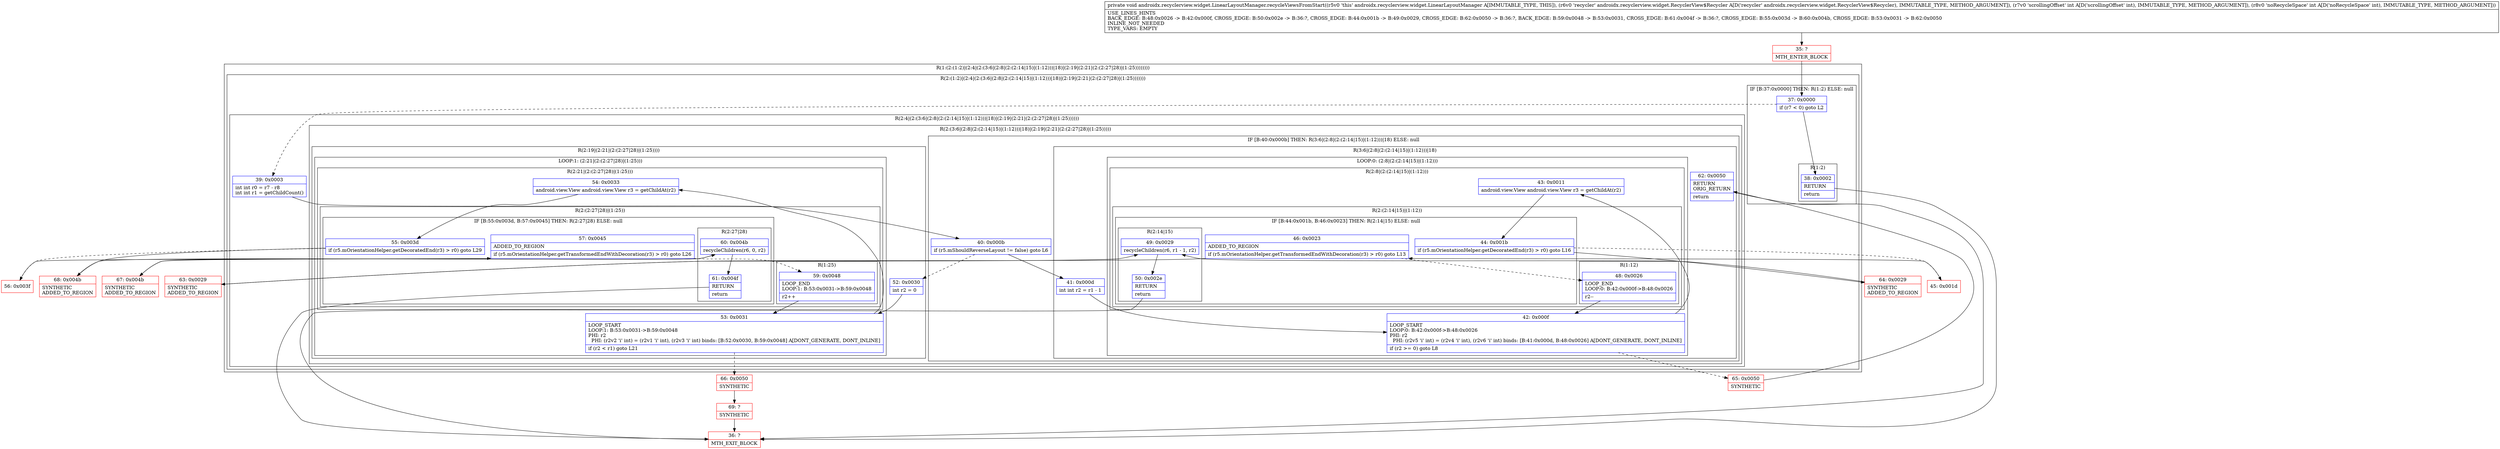 digraph "CFG forandroidx.recyclerview.widget.LinearLayoutManager.recycleViewsFromStart(Landroidx\/recyclerview\/widget\/RecyclerView$Recycler;II)V" {
subgraph cluster_Region_1225642212 {
label = "R(1:(2:(1:2)|(2:4|(2:(3:6|(2:8|(2:(2:14|15)|(1:12)))|18)|(2:19|(2:21|(2:(2:27|28)|(1:25))))))))";
node [shape=record,color=blue];
subgraph cluster_Region_1923001647 {
label = "R(2:(1:2)|(2:4|(2:(3:6|(2:8|(2:(2:14|15)|(1:12)))|18)|(2:19|(2:21|(2:(2:27|28)|(1:25)))))))";
node [shape=record,color=blue];
subgraph cluster_IfRegion_1920628422 {
label = "IF [B:37:0x0000] THEN: R(1:2) ELSE: null";
node [shape=record,color=blue];
Node_37 [shape=record,label="{37\:\ 0x0000|if (r7 \< 0) goto L2\l}"];
subgraph cluster_Region_231212937 {
label = "R(1:2)";
node [shape=record,color=blue];
Node_38 [shape=record,label="{38\:\ 0x0002|RETURN\l|return\l}"];
}
}
subgraph cluster_Region_59725744 {
label = "R(2:4|(2:(3:6|(2:8|(2:(2:14|15)|(1:12)))|18)|(2:19|(2:21|(2:(2:27|28)|(1:25))))))";
node [shape=record,color=blue];
Node_39 [shape=record,label="{39\:\ 0x0003|int int r0 = r7 \- r8\lint int r1 = getChildCount()\l}"];
subgraph cluster_Region_719678500 {
label = "R(2:(3:6|(2:8|(2:(2:14|15)|(1:12)))|18)|(2:19|(2:21|(2:(2:27|28)|(1:25)))))";
node [shape=record,color=blue];
subgraph cluster_IfRegion_764758914 {
label = "IF [B:40:0x000b] THEN: R(3:6|(2:8|(2:(2:14|15)|(1:12)))|18) ELSE: null";
node [shape=record,color=blue];
Node_40 [shape=record,label="{40\:\ 0x000b|if (r5.mShouldReverseLayout != false) goto L6\l}"];
subgraph cluster_Region_1720517398 {
label = "R(3:6|(2:8|(2:(2:14|15)|(1:12)))|18)";
node [shape=record,color=blue];
Node_41 [shape=record,label="{41\:\ 0x000d|int int r2 = r1 \- 1\l}"];
subgraph cluster_LoopRegion_533129888 {
label = "LOOP:0: (2:8|(2:(2:14|15)|(1:12)))";
node [shape=record,color=blue];
Node_42 [shape=record,label="{42\:\ 0x000f|LOOP_START\lLOOP:0: B:42:0x000f\-\>B:48:0x0026\lPHI: r2 \l  PHI: (r2v5 'i' int) = (r2v4 'i' int), (r2v6 'i' int) binds: [B:41:0x000d, B:48:0x0026] A[DONT_GENERATE, DONT_INLINE]\l|if (r2 \>= 0) goto L8\l}"];
subgraph cluster_Region_393055985 {
label = "R(2:8|(2:(2:14|15)|(1:12)))";
node [shape=record,color=blue];
Node_43 [shape=record,label="{43\:\ 0x0011|android.view.View android.view.View r3 = getChildAt(r2)\l}"];
subgraph cluster_Region_209245360 {
label = "R(2:(2:14|15)|(1:12))";
node [shape=record,color=blue];
subgraph cluster_IfRegion_1698029600 {
label = "IF [B:44:0x001b, B:46:0x0023] THEN: R(2:14|15) ELSE: null";
node [shape=record,color=blue];
Node_44 [shape=record,label="{44\:\ 0x001b|if (r5.mOrientationHelper.getDecoratedEnd(r3) \> r0) goto L16\l}"];
Node_46 [shape=record,label="{46\:\ 0x0023|ADDED_TO_REGION\l|if (r5.mOrientationHelper.getTransformedEndWithDecoration(r3) \> r0) goto L13\l}"];
subgraph cluster_Region_1438137752 {
label = "R(2:14|15)";
node [shape=record,color=blue];
Node_49 [shape=record,label="{49\:\ 0x0029|recycleChildren(r6, r1 \- 1, r2)\l}"];
Node_50 [shape=record,label="{50\:\ 0x002e|RETURN\l|return\l}"];
}
}
subgraph cluster_Region_1140985491 {
label = "R(1:12)";
node [shape=record,color=blue];
Node_48 [shape=record,label="{48\:\ 0x0026|LOOP_END\lLOOP:0: B:42:0x000f\-\>B:48:0x0026\l|r2\-\-\l}"];
}
}
}
}
Node_62 [shape=record,label="{62\:\ 0x0050|RETURN\lORIG_RETURN\l|return\l}"];
}
}
subgraph cluster_Region_790755448 {
label = "R(2:19|(2:21|(2:(2:27|28)|(1:25))))";
node [shape=record,color=blue];
Node_52 [shape=record,label="{52\:\ 0x0030|int r2 = 0\l}"];
subgraph cluster_LoopRegion_565893866 {
label = "LOOP:1: (2:21|(2:(2:27|28)|(1:25)))";
node [shape=record,color=blue];
Node_53 [shape=record,label="{53\:\ 0x0031|LOOP_START\lLOOP:1: B:53:0x0031\-\>B:59:0x0048\lPHI: r2 \l  PHI: (r2v2 'i' int) = (r2v1 'i' int), (r2v3 'i' int) binds: [B:52:0x0030, B:59:0x0048] A[DONT_GENERATE, DONT_INLINE]\l|if (r2 \< r1) goto L21\l}"];
subgraph cluster_Region_324676928 {
label = "R(2:21|(2:(2:27|28)|(1:25)))";
node [shape=record,color=blue];
Node_54 [shape=record,label="{54\:\ 0x0033|android.view.View android.view.View r3 = getChildAt(r2)\l}"];
subgraph cluster_Region_1094811385 {
label = "R(2:(2:27|28)|(1:25))";
node [shape=record,color=blue];
subgraph cluster_IfRegion_388787038 {
label = "IF [B:55:0x003d, B:57:0x0045] THEN: R(2:27|28) ELSE: null";
node [shape=record,color=blue];
Node_55 [shape=record,label="{55\:\ 0x003d|if (r5.mOrientationHelper.getDecoratedEnd(r3) \> r0) goto L29\l}"];
Node_57 [shape=record,label="{57\:\ 0x0045|ADDED_TO_REGION\l|if (r5.mOrientationHelper.getTransformedEndWithDecoration(r3) \> r0) goto L26\l}"];
subgraph cluster_Region_1690359883 {
label = "R(2:27|28)";
node [shape=record,color=blue];
Node_60 [shape=record,label="{60\:\ 0x004b|recycleChildren(r6, 0, r2)\l}"];
Node_61 [shape=record,label="{61\:\ 0x004f|RETURN\l|return\l}"];
}
}
subgraph cluster_Region_127567062 {
label = "R(1:25)";
node [shape=record,color=blue];
Node_59 [shape=record,label="{59\:\ 0x0048|LOOP_END\lLOOP:1: B:53:0x0031\-\>B:59:0x0048\l|r2++\l}"];
}
}
}
}
}
}
}
}
}
Node_35 [shape=record,color=red,label="{35\:\ ?|MTH_ENTER_BLOCK\l}"];
Node_36 [shape=record,color=red,label="{36\:\ ?|MTH_EXIT_BLOCK\l}"];
Node_45 [shape=record,color=red,label="{45\:\ 0x001d}"];
Node_63 [shape=record,color=red,label="{63\:\ 0x0029|SYNTHETIC\lADDED_TO_REGION\l}"];
Node_64 [shape=record,color=red,label="{64\:\ 0x0029|SYNTHETIC\lADDED_TO_REGION\l}"];
Node_65 [shape=record,color=red,label="{65\:\ 0x0050|SYNTHETIC\l}"];
Node_56 [shape=record,color=red,label="{56\:\ 0x003f}"];
Node_67 [shape=record,color=red,label="{67\:\ 0x004b|SYNTHETIC\lADDED_TO_REGION\l}"];
Node_68 [shape=record,color=red,label="{68\:\ 0x004b|SYNTHETIC\lADDED_TO_REGION\l}"];
Node_66 [shape=record,color=red,label="{66\:\ 0x0050|SYNTHETIC\l}"];
Node_69 [shape=record,color=red,label="{69\:\ ?|SYNTHETIC\l}"];
MethodNode[shape=record,label="{private void androidx.recyclerview.widget.LinearLayoutManager.recycleViewsFromStart((r5v0 'this' androidx.recyclerview.widget.LinearLayoutManager A[IMMUTABLE_TYPE, THIS]), (r6v0 'recycler' androidx.recyclerview.widget.RecyclerView$Recycler A[D('recycler' androidx.recyclerview.widget.RecyclerView$Recycler), IMMUTABLE_TYPE, METHOD_ARGUMENT]), (r7v0 'scrollingOffset' int A[D('scrollingOffset' int), IMMUTABLE_TYPE, METHOD_ARGUMENT]), (r8v0 'noRecycleSpace' int A[D('noRecycleSpace' int), IMMUTABLE_TYPE, METHOD_ARGUMENT]))  | USE_LINES_HINTS\lBACK_EDGE: B:48:0x0026 \-\> B:42:0x000f, CROSS_EDGE: B:50:0x002e \-\> B:36:?, CROSS_EDGE: B:44:0x001b \-\> B:49:0x0029, CROSS_EDGE: B:62:0x0050 \-\> B:36:?, BACK_EDGE: B:59:0x0048 \-\> B:53:0x0031, CROSS_EDGE: B:61:0x004f \-\> B:36:?, CROSS_EDGE: B:55:0x003d \-\> B:60:0x004b, CROSS_EDGE: B:53:0x0031 \-\> B:62:0x0050\lINLINE_NOT_NEEDED\lTYPE_VARS: EMPTY\l}"];
MethodNode -> Node_35;Node_37 -> Node_38;
Node_37 -> Node_39[style=dashed];
Node_38 -> Node_36;
Node_39 -> Node_40;
Node_40 -> Node_41;
Node_40 -> Node_52[style=dashed];
Node_41 -> Node_42;
Node_42 -> Node_43;
Node_42 -> Node_65[style=dashed];
Node_43 -> Node_44;
Node_44 -> Node_45[style=dashed];
Node_44 -> Node_64;
Node_46 -> Node_48[style=dashed];
Node_46 -> Node_63;
Node_49 -> Node_50;
Node_50 -> Node_36;
Node_48 -> Node_42;
Node_62 -> Node_36;
Node_52 -> Node_53;
Node_53 -> Node_54;
Node_53 -> Node_66[style=dashed];
Node_54 -> Node_55;
Node_55 -> Node_56[style=dashed];
Node_55 -> Node_68;
Node_57 -> Node_59[style=dashed];
Node_57 -> Node_67;
Node_60 -> Node_61;
Node_61 -> Node_36;
Node_59 -> Node_53;
Node_35 -> Node_37;
Node_45 -> Node_46;
Node_63 -> Node_49;
Node_64 -> Node_49;
Node_65 -> Node_62;
Node_56 -> Node_57;
Node_67 -> Node_60;
Node_68 -> Node_60;
Node_66 -> Node_69;
Node_69 -> Node_36;
}

